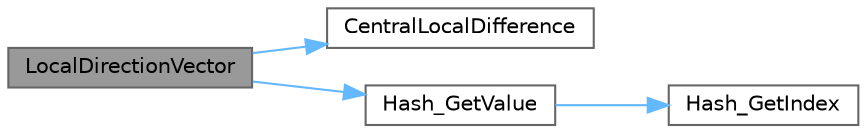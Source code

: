 digraph "LocalDirectionVector"
{
 // LATEX_PDF_SIZE
  bgcolor="transparent";
  edge [fontname=Helvetica,fontsize=10,labelfontname=Helvetica,labelfontsize=10];
  node [fontname=Helvetica,fontsize=10,shape=box,height=0.2,width=0.4];
  rankdir="LR";
  Node1 [id="Node000001",label="LocalDirectionVector",height=0.2,width=0.4,color="gray40", fillcolor="grey60", style="filled", fontcolor="black",tooltip=" "];
  Node1 -> Node2 [id="edge4_Node000001_Node000002",color="steelblue1",style="solid",tooltip=" "];
  Node2 [id="Node000002",label="CentralLocalDifference",height=0.2,width=0.4,color="grey40", fillcolor="white", style="filled",URL="$local__differences_8c.html#a37d2cf3f48b1b2c436f630a2b649cf52",tooltip=" "];
  Node1 -> Node3 [id="edge5_Node000001_Node000003",color="steelblue1",style="solid",tooltip=" "];
  Node3 [id="Node000003",label="Hash_GetValue",height=0.2,width=0.4,color="grey40", fillcolor="white", style="filled",URL="$hash__table_8c.html#a27578c1b5a3ab68d8f144ed86ea72cc2",tooltip=" "];
  Node3 -> Node4 [id="edge6_Node000003_Node000004",color="steelblue1",style="solid",tooltip=" "];
  Node4 [id="Node000004",label="Hash_GetIndex",height=0.2,width=0.4,color="grey40", fillcolor="white", style="filled",URL="$hash__table_8c.html#a7026562de200bd5e9813f101d9eb614b",tooltip=" "];
}
